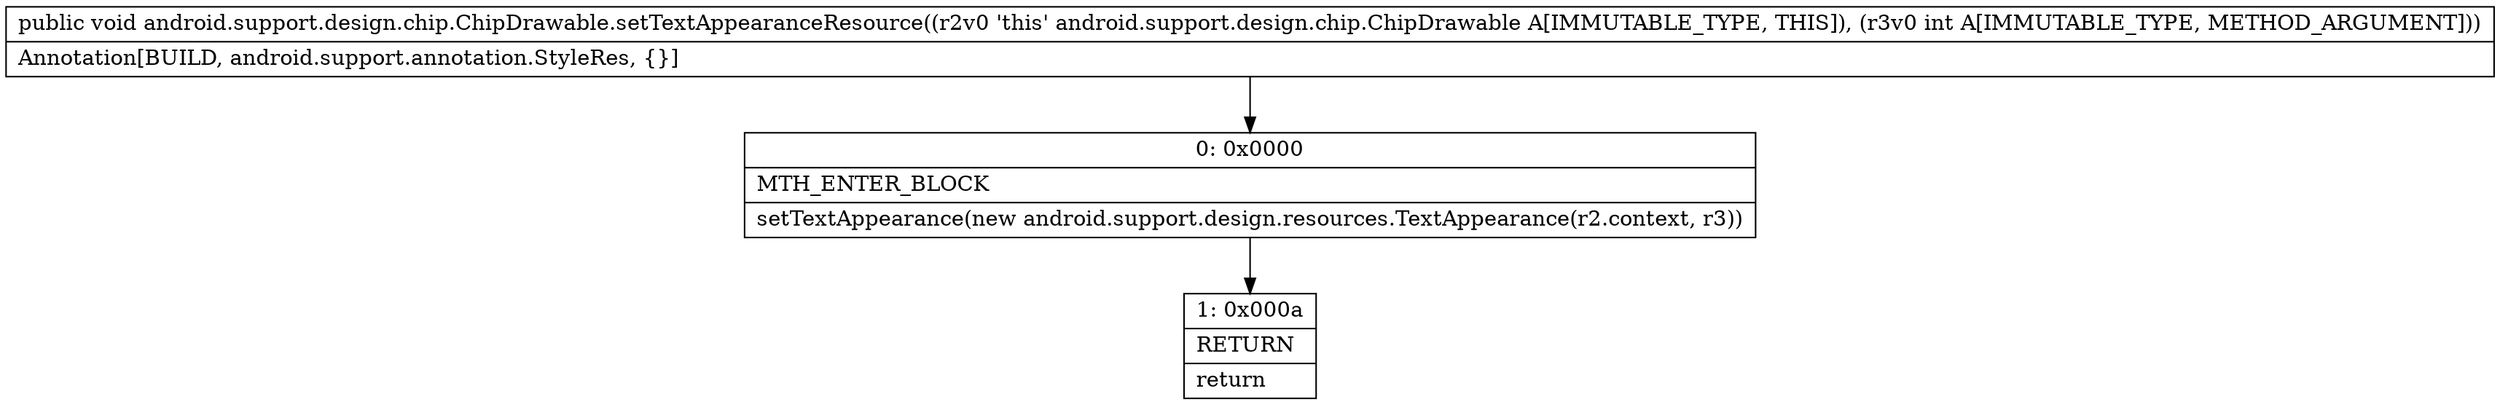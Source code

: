 digraph "CFG forandroid.support.design.chip.ChipDrawable.setTextAppearanceResource(I)V" {
Node_0 [shape=record,label="{0\:\ 0x0000|MTH_ENTER_BLOCK\l|setTextAppearance(new android.support.design.resources.TextAppearance(r2.context, r3))\l}"];
Node_1 [shape=record,label="{1\:\ 0x000a|RETURN\l|return\l}"];
MethodNode[shape=record,label="{public void android.support.design.chip.ChipDrawable.setTextAppearanceResource((r2v0 'this' android.support.design.chip.ChipDrawable A[IMMUTABLE_TYPE, THIS]), (r3v0 int A[IMMUTABLE_TYPE, METHOD_ARGUMENT]))  | Annotation[BUILD, android.support.annotation.StyleRes, \{\}]\l}"];
MethodNode -> Node_0;
Node_0 -> Node_1;
}

